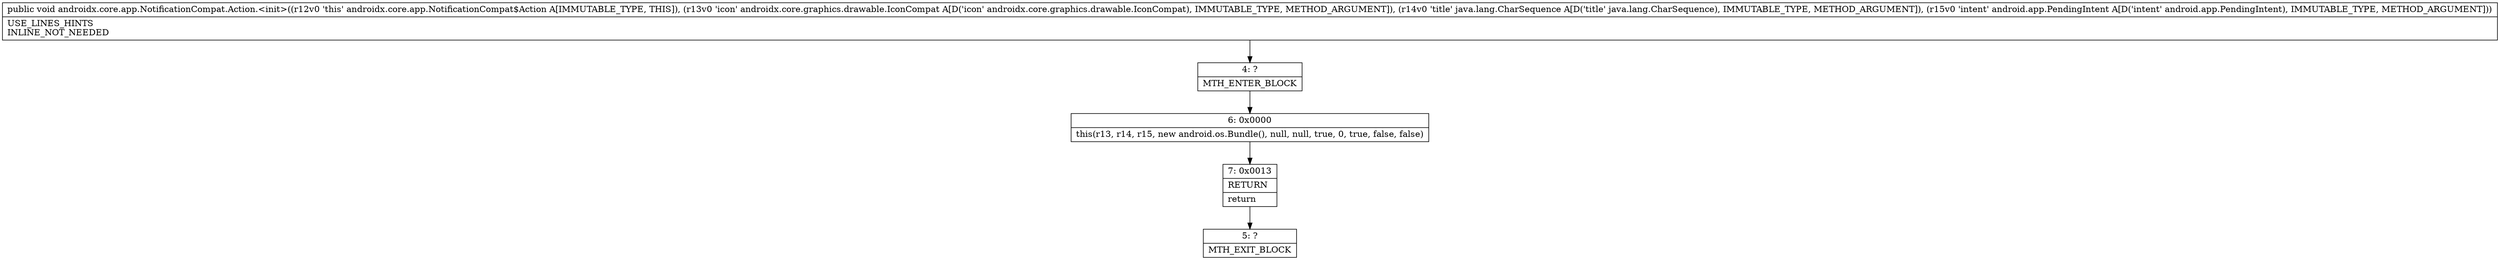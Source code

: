 digraph "CFG forandroidx.core.app.NotificationCompat.Action.\<init\>(Landroidx\/core\/graphics\/drawable\/IconCompat;Ljava\/lang\/CharSequence;Landroid\/app\/PendingIntent;)V" {
Node_4 [shape=record,label="{4\:\ ?|MTH_ENTER_BLOCK\l}"];
Node_6 [shape=record,label="{6\:\ 0x0000|this(r13, r14, r15, new android.os.Bundle(), null, null, true, 0, true, false, false)\l}"];
Node_7 [shape=record,label="{7\:\ 0x0013|RETURN\l|return\l}"];
Node_5 [shape=record,label="{5\:\ ?|MTH_EXIT_BLOCK\l}"];
MethodNode[shape=record,label="{public void androidx.core.app.NotificationCompat.Action.\<init\>((r12v0 'this' androidx.core.app.NotificationCompat$Action A[IMMUTABLE_TYPE, THIS]), (r13v0 'icon' androidx.core.graphics.drawable.IconCompat A[D('icon' androidx.core.graphics.drawable.IconCompat), IMMUTABLE_TYPE, METHOD_ARGUMENT]), (r14v0 'title' java.lang.CharSequence A[D('title' java.lang.CharSequence), IMMUTABLE_TYPE, METHOD_ARGUMENT]), (r15v0 'intent' android.app.PendingIntent A[D('intent' android.app.PendingIntent), IMMUTABLE_TYPE, METHOD_ARGUMENT]))  | USE_LINES_HINTS\lINLINE_NOT_NEEDED\l}"];
MethodNode -> Node_4;Node_4 -> Node_6;
Node_6 -> Node_7;
Node_7 -> Node_5;
}

